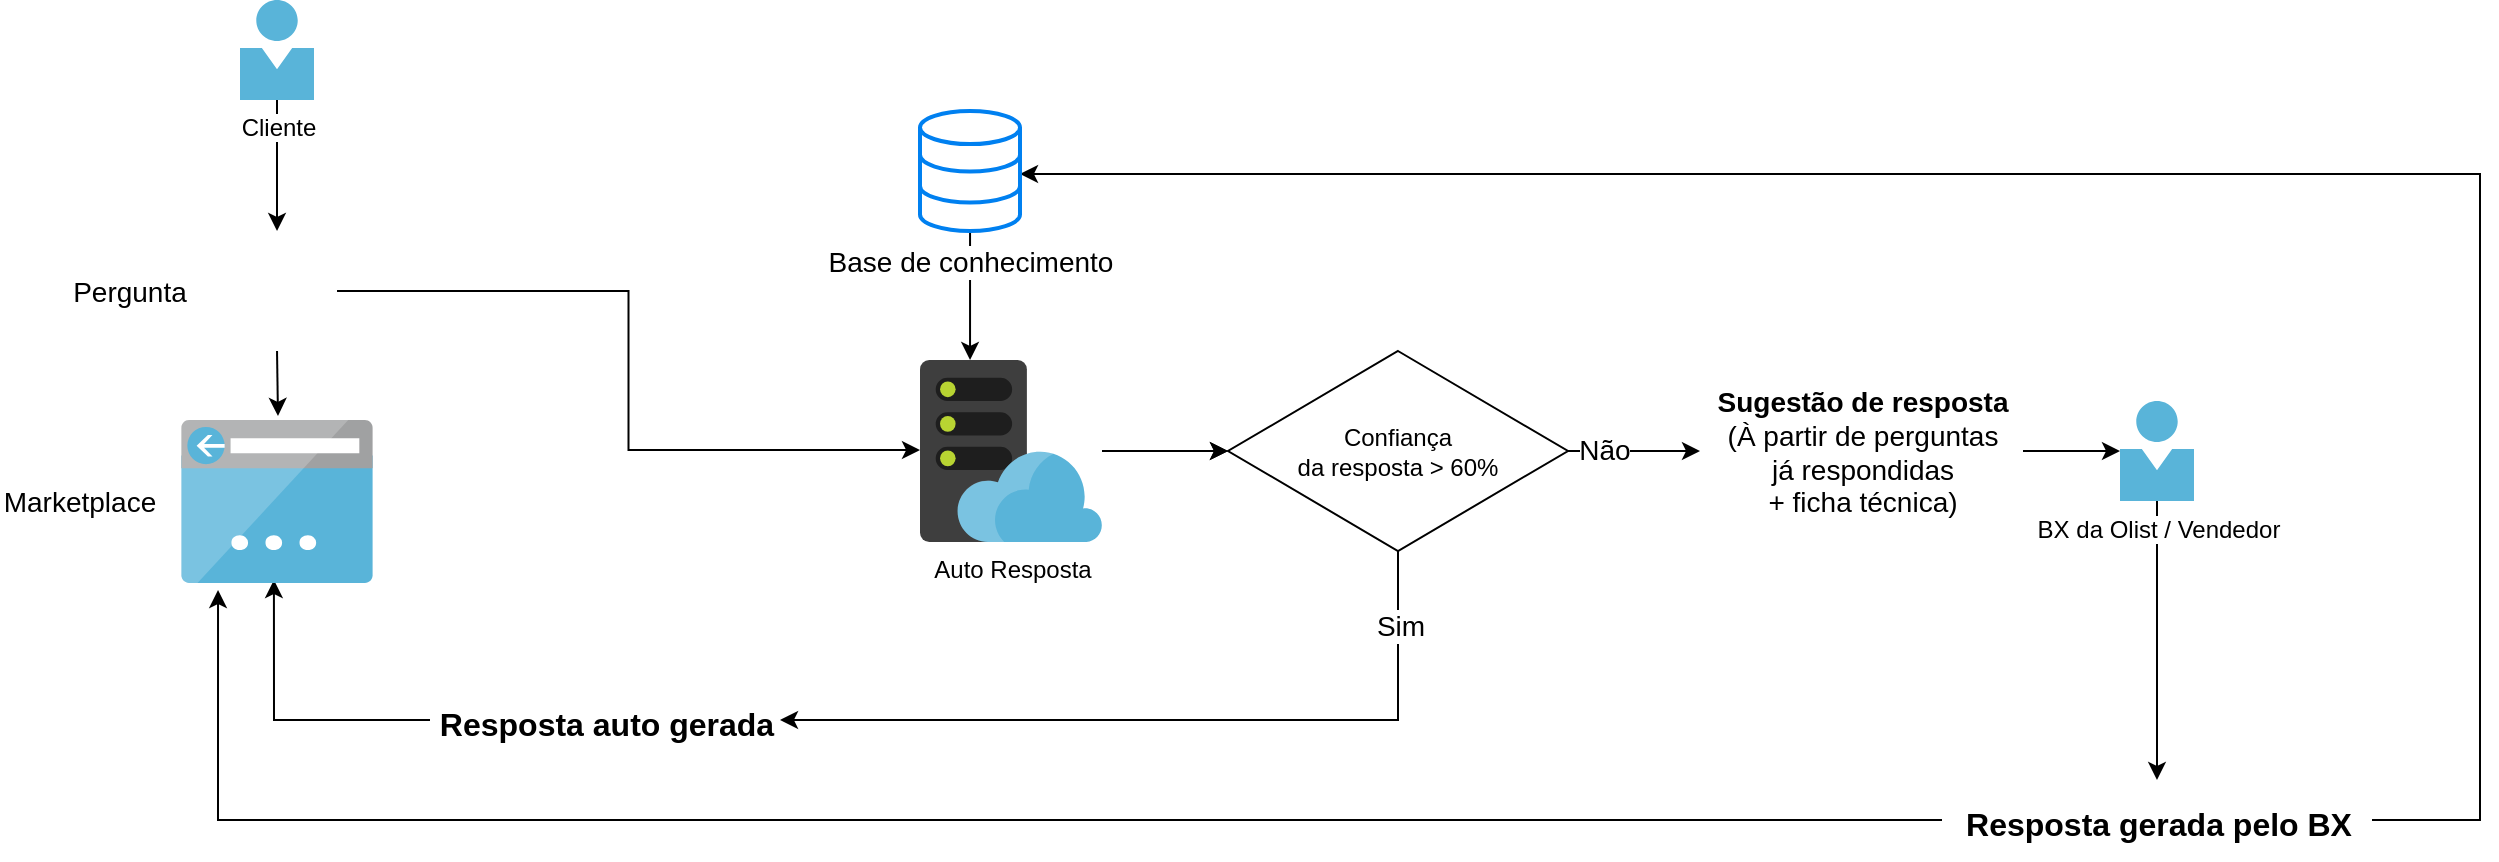 <mxfile version="13.0.6" type="github"><diagram id="eXIgoOEz4DnkziZI1yK7" name="Page-1"><mxGraphModel dx="2163" dy="570" grid="1" gridSize="10" guides="1" tooltips="1" connect="1" arrows="1" fold="1" page="1" pageScale="1" pageWidth="827" pageHeight="1169" math="0" shadow="0"><root><mxCell id="0"/><mxCell id="1" parent="0"/><mxCell id="iTO9H6wRa7Vilcc3prDp-35" style="edgeStyle=orthogonalEdgeStyle;rounded=0;orthogonalLoop=1;jettySize=auto;html=1;entryX=0.196;entryY=1.043;entryDx=0;entryDy=0;entryPerimeter=0;fontSize=14;" parent="1" source="iTO9H6wRa7Vilcc3prDp-34" target="iTO9H6wRa7Vilcc3prDp-5" edge="1"><mxGeometry relative="1" as="geometry"/></mxCell><mxCell id="iTO9H6wRa7Vilcc3prDp-18" style="edgeStyle=orthogonalEdgeStyle;rounded=0;orthogonalLoop=1;jettySize=auto;html=1;entryX=0.484;entryY=0.982;entryDx=0;entryDy=0;entryPerimeter=0;" parent="1" source="iTO9H6wRa7Vilcc3prDp-16" target="iTO9H6wRa7Vilcc3prDp-5" edge="1"><mxGeometry relative="1" as="geometry"/></mxCell><mxCell id="iTO9H6wRa7Vilcc3prDp-15" style="edgeStyle=orthogonalEdgeStyle;rounded=0;orthogonalLoop=1;jettySize=auto;html=1;entryX=0;entryY=0.5;entryDx=0;entryDy=0;" parent="1" source="iTO9H6wRa7Vilcc3prDp-3" target="iTO9H6wRa7Vilcc3prDp-14" edge="1"><mxGeometry relative="1" as="geometry"/></mxCell><mxCell id="iTO9H6wRa7Vilcc3prDp-19" value="" style="edgeStyle=orthogonalEdgeStyle;rounded=0;orthogonalLoop=1;jettySize=auto;html=1;" parent="1" source="iTO9H6wRa7Vilcc3prDp-3" target="iTO9H6wRa7Vilcc3prDp-14" edge="1"><mxGeometry relative="1" as="geometry"/></mxCell><mxCell id="iTO9H6wRa7Vilcc3prDp-3" value="Auto Resposta" style="aspect=fixed;html=1;points=[];align=center;image;fontSize=12;image=img/lib/mscae/WebHosting.svg;" parent="1" vertex="1"><mxGeometry x="260" y="210" width="91" height="91" as="geometry"/></mxCell><mxCell id="iTO9H6wRa7Vilcc3prDp-5" value="" style="aspect=fixed;html=1;points=[];align=center;image;fontSize=12;image=img/lib/mscae/App_Service_IPAddress.svg;" parent="1" vertex="1"><mxGeometry x="-110" y="240" width="97.02" height="81.5" as="geometry"/></mxCell><mxCell id="iTO9H6wRa7Vilcc3prDp-22" style="edgeStyle=orthogonalEdgeStyle;rounded=0;orthogonalLoop=1;jettySize=auto;html=1;exitX=0.5;exitY=1;exitDx=0;exitDy=0;entryX=0.505;entryY=-0.025;entryDx=0;entryDy=0;entryPerimeter=0;" parent="1" source="iTO9H6wRa7Vilcc3prDp-7" target="iTO9H6wRa7Vilcc3prDp-5" edge="1"><mxGeometry relative="1" as="geometry"/></mxCell><mxCell id="iTO9H6wRa7Vilcc3prDp-24" style="edgeStyle=orthogonalEdgeStyle;rounded=0;orthogonalLoop=1;jettySize=auto;html=1;exitX=1;exitY=0.5;exitDx=0;exitDy=0;entryX=0;entryY=0.495;entryDx=0;entryDy=0;entryPerimeter=0;" parent="1" source="iTO9H6wRa7Vilcc3prDp-7" target="iTO9H6wRa7Vilcc3prDp-3" edge="1"><mxGeometry relative="1" as="geometry"/></mxCell><mxCell id="iTO9H6wRa7Vilcc3prDp-7" value="" style="shape=image;html=1;verticalAlign=top;verticalLabelPosition=bottom;labelBackgroundColor=#ffffff;imageAspect=0;aspect=fixed;image=https://cdn0.iconfinder.com/data/icons/octicons/1024/question-128.png" parent="1" vertex="1"><mxGeometry x="-91.49" y="145.5" width="60" height="60" as="geometry"/></mxCell><mxCell id="iTO9H6wRa7Vilcc3prDp-21" style="edgeStyle=orthogonalEdgeStyle;rounded=0;orthogonalLoop=1;jettySize=auto;html=1;entryX=0.5;entryY=0;entryDx=0;entryDy=0;" parent="1" source="iTO9H6wRa7Vilcc3prDp-8" target="iTO9H6wRa7Vilcc3prDp-7" edge="1"><mxGeometry relative="1" as="geometry"/></mxCell><mxCell id="iTO9H6wRa7Vilcc3prDp-8" value="Cliente" style="aspect=fixed;html=1;points=[];align=center;image;fontSize=12;image=img/lib/mscae/Person.svg;" parent="1" vertex="1"><mxGeometry x="-79.99" y="30" width="37" height="50" as="geometry"/></mxCell><mxCell id="iTO9H6wRa7Vilcc3prDp-17" style="edgeStyle=orthogonalEdgeStyle;rounded=0;orthogonalLoop=1;jettySize=auto;html=1;entryX=1;entryY=0.5;entryDx=0;entryDy=0;" parent="1" source="iTO9H6wRa7Vilcc3prDp-14" target="iTO9H6wRa7Vilcc3prDp-16" edge="1"><mxGeometry relative="1" as="geometry"><Array as="points"><mxPoint x="499" y="390"/></Array></mxGeometry></mxCell><mxCell id="G75Y25ii4XS2CtSpjfb_-1" value="Sim" style="edgeLabel;html=1;align=center;verticalAlign=middle;resizable=0;points=[];fontSize=14;" vertex="1" connectable="0" parent="iTO9H6wRa7Vilcc3prDp-17"><mxGeometry x="-0.809" y="1" relative="1" as="geometry"><mxPoint as="offset"/></mxGeometry></mxCell><mxCell id="iTO9H6wRa7Vilcc3prDp-31" style="edgeStyle=orthogonalEdgeStyle;rounded=0;orthogonalLoop=1;jettySize=auto;html=1;exitX=1;exitY=0.5;exitDx=0;exitDy=0;entryX=0;entryY=0.5;entryDx=0;entryDy=0;" parent="1" source="iTO9H6wRa7Vilcc3prDp-14" target="iTO9H6wRa7Vilcc3prDp-30" edge="1"><mxGeometry relative="1" as="geometry"/></mxCell><mxCell id="G75Y25ii4XS2CtSpjfb_-2" value="Não" style="edgeLabel;html=1;align=center;verticalAlign=middle;resizable=0;points=[];fontSize=14;" vertex="1" connectable="0" parent="iTO9H6wRa7Vilcc3prDp-31"><mxGeometry x="-0.45" y="1" relative="1" as="geometry"><mxPoint as="offset"/></mxGeometry></mxCell><mxCell id="iTO9H6wRa7Vilcc3prDp-14" value="Confiança&lt;br&gt;da resposta &amp;gt; 60%" style="rhombus;whiteSpace=wrap;html=1;" parent="1" vertex="1"><mxGeometry x="414" y="205.5" width="170" height="100" as="geometry"/></mxCell><mxCell id="iTO9H6wRa7Vilcc3prDp-16" value="&lt;font style=&quot;font-size: 16px&quot;&gt;Resposta auto gerada&lt;/font&gt;" style="text;strokeColor=none;fillColor=none;html=1;fontSize=24;fontStyle=1;verticalAlign=middle;align=center;" parent="1" vertex="1"><mxGeometry x="15" y="370" width="175" height="40" as="geometry"/></mxCell><mxCell id="iTO9H6wRa7Vilcc3prDp-38" style="edgeStyle=orthogonalEdgeStyle;rounded=0;orthogonalLoop=1;jettySize=auto;html=1;fontSize=14;" parent="1" source="iTO9H6wRa7Vilcc3prDp-20" target="iTO9H6wRa7Vilcc3prDp-34" edge="1"><mxGeometry relative="1" as="geometry"/></mxCell><mxCell id="iTO9H6wRa7Vilcc3prDp-20" value="BX da Olist / Vendedor" style="aspect=fixed;html=1;points=[];align=center;image;fontSize=12;image=img/lib/mscae/Person.svg;" parent="1" vertex="1"><mxGeometry x="860" y="230.5" width="37" height="50" as="geometry"/></mxCell><mxCell id="iTO9H6wRa7Vilcc3prDp-32" style="edgeStyle=orthogonalEdgeStyle;rounded=0;orthogonalLoop=1;jettySize=auto;html=1;fontSize=14;" parent="1" source="iTO9H6wRa7Vilcc3prDp-30" target="iTO9H6wRa7Vilcc3prDp-20" edge="1"><mxGeometry relative="1" as="geometry"/></mxCell><mxCell id="iTO9H6wRa7Vilcc3prDp-30" value="Sugestão de resposta&lt;br&gt;&lt;span style=&quot;font-weight: normal&quot;&gt;(À partir de p&lt;/span&gt;&lt;span style=&quot;font-weight: normal&quot;&gt;erguntas&lt;br&gt;&amp;nbsp;já respondidas&amp;nbsp;&lt;br&gt;+ ficha técnica)&lt;/span&gt;" style="text;strokeColor=none;fillColor=none;html=1;fontSize=14;fontStyle=1;verticalAlign=middle;align=center;" parent="1" vertex="1"><mxGeometry x="650" y="219.63" width="161.5" height="71.75" as="geometry"/></mxCell><mxCell id="iTO9H6wRa7Vilcc3prDp-39" style="edgeStyle=orthogonalEdgeStyle;rounded=0;orthogonalLoop=1;jettySize=auto;html=1;entryX=1;entryY=0.525;entryDx=0;entryDy=0;entryPerimeter=0;fontSize=14;" parent="1" source="iTO9H6wRa7Vilcc3prDp-34" target="iTO9H6wRa7Vilcc3prDp-36" edge="1"><mxGeometry relative="1" as="geometry"><Array as="points"><mxPoint x="1040" y="440"/><mxPoint x="1040" y="117"/></Array></mxGeometry></mxCell><mxCell id="iTO9H6wRa7Vilcc3prDp-34" value="&lt;font style=&quot;font-size: 16px&quot;&gt;Resposta gerada pelo BX&lt;/font&gt;" style="text;strokeColor=none;fillColor=none;html=1;fontSize=24;fontStyle=1;verticalAlign=middle;align=center;" parent="1" vertex="1"><mxGeometry x="771" y="420" width="215" height="40" as="geometry"/></mxCell><mxCell id="iTO9H6wRa7Vilcc3prDp-37" style="edgeStyle=orthogonalEdgeStyle;rounded=0;orthogonalLoop=1;jettySize=auto;html=1;entryX=0.275;entryY=0;entryDx=0;entryDy=0;entryPerimeter=0;fontSize=14;" parent="1" source="iTO9H6wRa7Vilcc3prDp-36" target="iTO9H6wRa7Vilcc3prDp-3" edge="1"><mxGeometry relative="1" as="geometry"/></mxCell><mxCell id="iTO9H6wRa7Vilcc3prDp-36" value="Base de conhecimento" style="html=1;verticalLabelPosition=bottom;align=center;labelBackgroundColor=#ffffff;verticalAlign=top;strokeWidth=2;strokeColor=#0080F0;shadow=0;dashed=0;shape=mxgraph.ios7.icons.data;fontSize=14;" parent="1" vertex="1"><mxGeometry x="260" y="85.5" width="50" height="60" as="geometry"/></mxCell><mxCell id="iTO9H6wRa7Vilcc3prDp-40" value="Marketplace" style="text;html=1;strokeColor=none;fillColor=none;align=center;verticalAlign=middle;whiteSpace=wrap;rounded=0;fontSize=14;" parent="1" vertex="1"><mxGeometry x="-200" y="271.38" width="80" height="20" as="geometry"/></mxCell><mxCell id="iTO9H6wRa7Vilcc3prDp-41" value="Pergunta" style="text;html=1;strokeColor=none;fillColor=none;align=center;verticalAlign=middle;whiteSpace=wrap;rounded=0;fontSize=14;" parent="1" vertex="1"><mxGeometry x="-170" y="165.5" width="70" height="20" as="geometry"/></mxCell></root></mxGraphModel></diagram></mxfile>